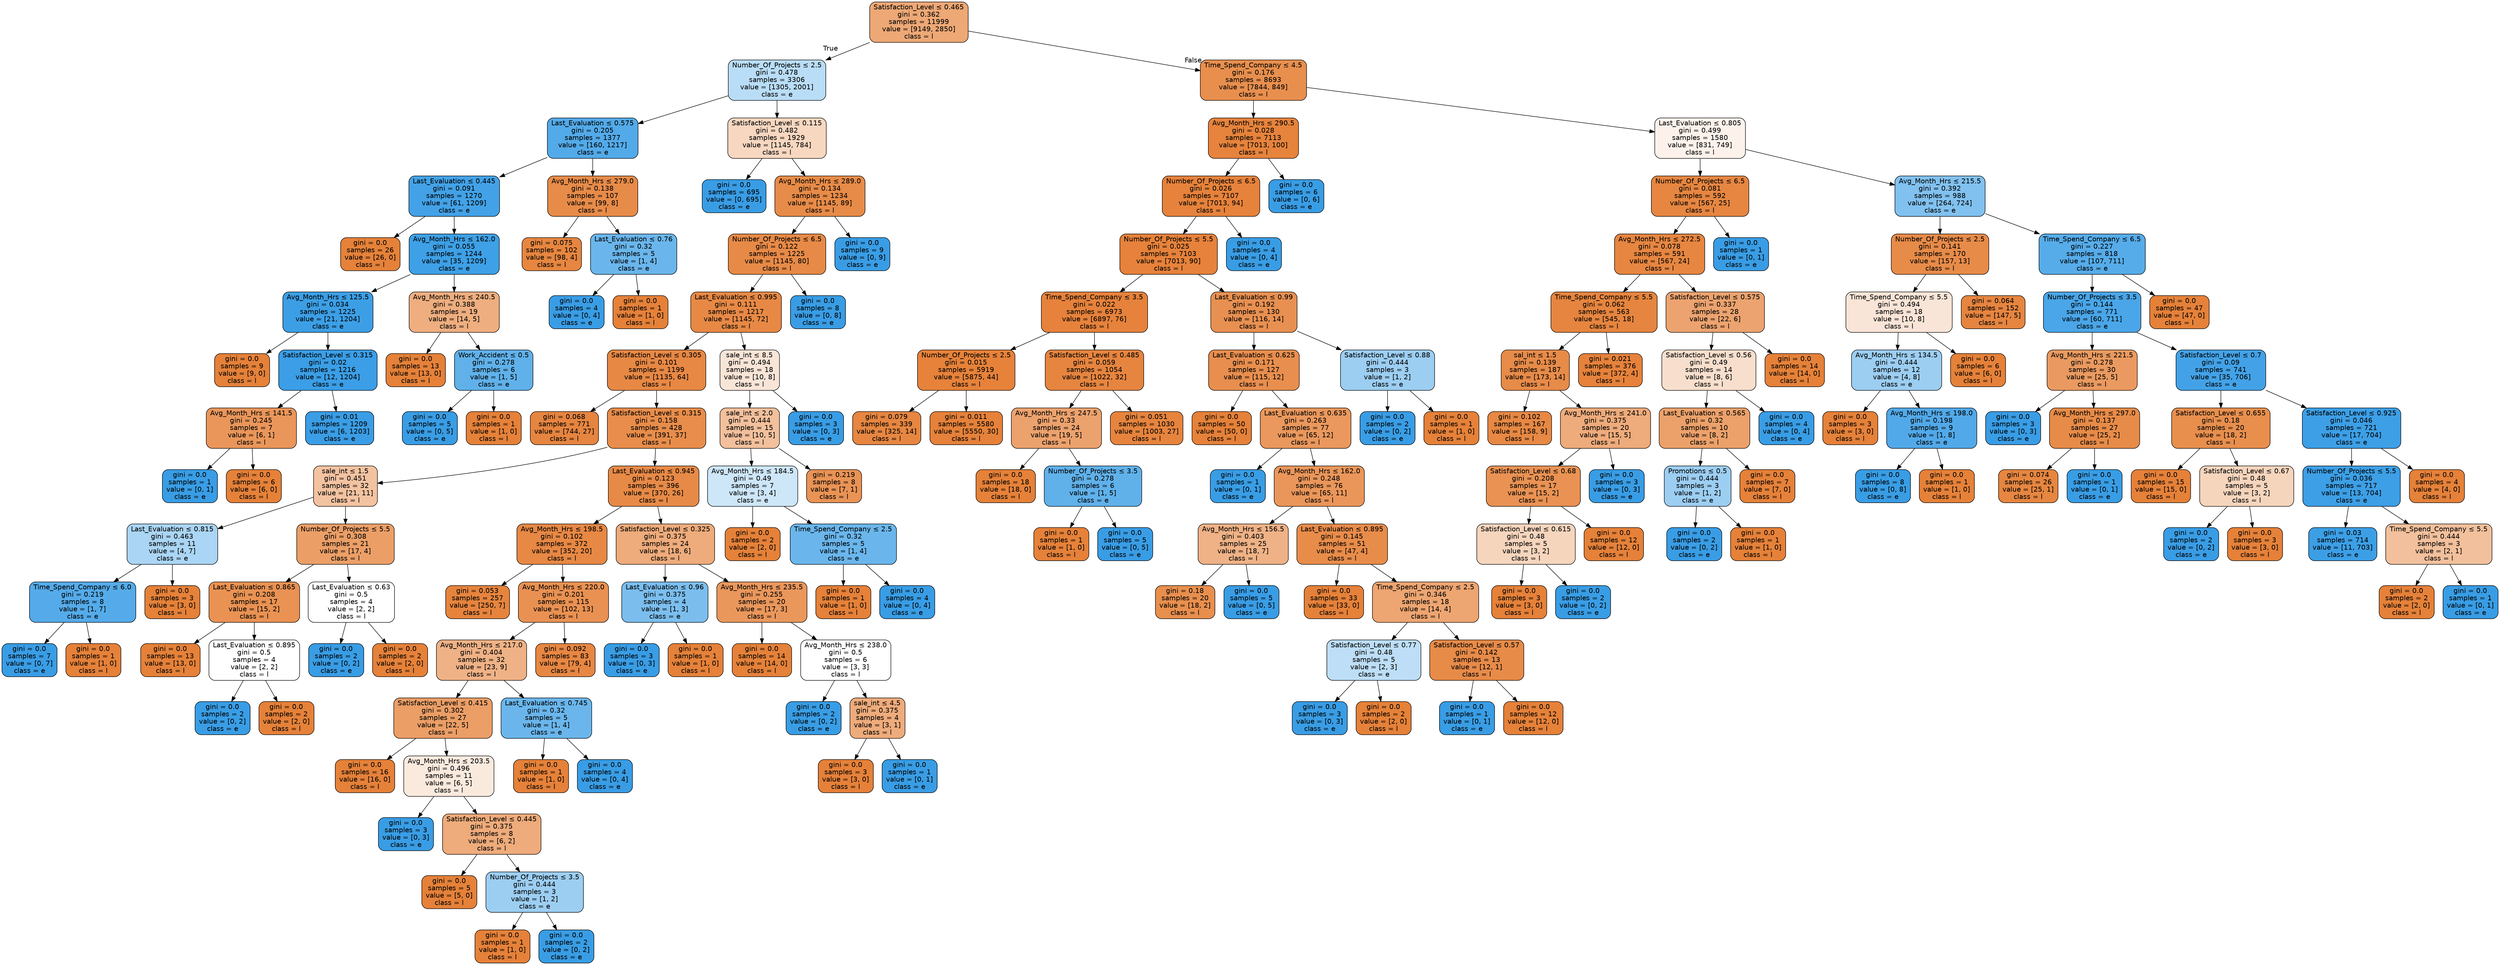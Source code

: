 digraph Tree {
node [shape=box, style="filled, rounded", color="black", fontname=helvetica] ;
edge [fontname=helvetica] ;
0 [label=<Satisfaction_Level &le; 0.465<br/>gini = 0.362<br/>samples = 11999<br/>value = [9149, 2850]<br/>class = l>, fillcolor="#e58139b0"] ;
1 [label=<Number_Of_Projects &le; 2.5<br/>gini = 0.478<br/>samples = 3306<br/>value = [1305, 2001]<br/>class = e>, fillcolor="#399de559"] ;
0 -> 1 [labeldistance=2.5, labelangle=45, headlabel="True"] ;
5 [label=<Last_Evaluation &le; 0.575<br/>gini = 0.205<br/>samples = 1377<br/>value = [160, 1217]<br/>class = e>, fillcolor="#399de5dd"] ;
1 -> 5 ;
13 [label=<Last_Evaluation &le; 0.445<br/>gini = 0.091<br/>samples = 1270<br/>value = [61, 1209]<br/>class = e>, fillcolor="#399de5f2"] ;
5 -> 13 ;
17 [label=<gini = 0.0<br/>samples = 26<br/>value = [26, 0]<br/>class = l>, fillcolor="#e58139ff"] ;
13 -> 17 ;
18 [label=<Avg_Month_Hrs &le; 162.0<br/>gini = 0.055<br/>samples = 1244<br/>value = [35, 1209]<br/>class = e>, fillcolor="#399de5f8"] ;
13 -> 18 ;
23 [label=<Avg_Month_Hrs &le; 125.5<br/>gini = 0.034<br/>samples = 1225<br/>value = [21, 1204]<br/>class = e>, fillcolor="#399de5fb"] ;
18 -> 23 ;
25 [label=<gini = 0.0<br/>samples = 9<br/>value = [9, 0]<br/>class = l>, fillcolor="#e58139ff"] ;
23 -> 25 ;
26 [label=<Satisfaction_Level &le; 0.315<br/>gini = 0.02<br/>samples = 1216<br/>value = [12, 1204]<br/>class = e>, fillcolor="#399de5fc"] ;
23 -> 26 ;
33 [label=<Avg_Month_Hrs &le; 141.5<br/>gini = 0.245<br/>samples = 7<br/>value = [6, 1]<br/>class = l>, fillcolor="#e58139d4"] ;
26 -> 33 ;
75 [label=<gini = 0.0<br/>samples = 1<br/>value = [0, 1]<br/>class = e>, fillcolor="#399de5ff"] ;
33 -> 75 ;
76 [label=<gini = 0.0<br/>samples = 6<br/>value = [6, 0]<br/>class = l>, fillcolor="#e58139ff"] ;
33 -> 76 ;
34 [label=<gini = 0.01<br/>samples = 1209<br/>value = [6, 1203]<br/>class = e>, fillcolor="#399de5fe"] ;
26 -> 34 ;
24 [label=<Avg_Month_Hrs &le; 240.5<br/>gini = 0.388<br/>samples = 19<br/>value = [14, 5]<br/>class = l>, fillcolor="#e58139a4"] ;
18 -> 24 ;
39 [label=<gini = 0.0<br/>samples = 13<br/>value = [13, 0]<br/>class = l>, fillcolor="#e58139ff"] ;
24 -> 39 ;
40 [label=<Work_Accident &le; 0.5<br/>gini = 0.278<br/>samples = 6<br/>value = [1, 5]<br/>class = e>, fillcolor="#399de5cc"] ;
24 -> 40 ;
77 [label=<gini = 0.0<br/>samples = 5<br/>value = [0, 5]<br/>class = e>, fillcolor="#399de5ff"] ;
40 -> 77 ;
78 [label=<gini = 0.0<br/>samples = 1<br/>value = [1, 0]<br/>class = l>, fillcolor="#e58139ff"] ;
40 -> 78 ;
14 [label=<Avg_Month_Hrs &le; 279.0<br/>gini = 0.138<br/>samples = 107<br/>value = [99, 8]<br/>class = l>, fillcolor="#e58139ea"] ;
5 -> 14 ;
41 [label=<gini = 0.075<br/>samples = 102<br/>value = [98, 4]<br/>class = l>, fillcolor="#e58139f5"] ;
14 -> 41 ;
42 [label=<Last_Evaluation &le; 0.76<br/>gini = 0.32<br/>samples = 5<br/>value = [1, 4]<br/>class = e>, fillcolor="#399de5bf"] ;
14 -> 42 ;
79 [label=<gini = 0.0<br/>samples = 4<br/>value = [0, 4]<br/>class = e>, fillcolor="#399de5ff"] ;
42 -> 79 ;
80 [label=<gini = 0.0<br/>samples = 1<br/>value = [1, 0]<br/>class = l>, fillcolor="#e58139ff"] ;
42 -> 80 ;
6 [label=<Satisfaction_Level &le; 0.115<br/>gini = 0.482<br/>samples = 1929<br/>value = [1145, 784]<br/>class = l>, fillcolor="#e5813950"] ;
1 -> 6 ;
7 [label=<gini = 0.0<br/>samples = 695<br/>value = [0, 695]<br/>class = e>, fillcolor="#399de5ff"] ;
6 -> 7 ;
8 [label=<Avg_Month_Hrs &le; 289.0<br/>gini = 0.134<br/>samples = 1234<br/>value = [1145, 89]<br/>class = l>, fillcolor="#e58139eb"] ;
6 -> 8 ;
27 [label=<Number_Of_Projects &le; 6.5<br/>gini = 0.122<br/>samples = 1225<br/>value = [1145, 80]<br/>class = l>, fillcolor="#e58139ed"] ;
8 -> 27 ;
29 [label=<Last_Evaluation &le; 0.995<br/>gini = 0.111<br/>samples = 1217<br/>value = [1145, 72]<br/>class = l>, fillcolor="#e58139ef"] ;
27 -> 29 ;
45 [label=<Satisfaction_Level &le; 0.305<br/>gini = 0.101<br/>samples = 1199<br/>value = [1135, 64]<br/>class = l>, fillcolor="#e58139f1"] ;
29 -> 45 ;
89 [label=<gini = 0.068<br/>samples = 771<br/>value = [744, 27]<br/>class = l>, fillcolor="#e58139f6"] ;
45 -> 89 ;
90 [label=<Satisfaction_Level &le; 0.315<br/>gini = 0.158<br/>samples = 428<br/>value = [391, 37]<br/>class = l>, fillcolor="#e58139e7"] ;
45 -> 90 ;
91 [label=<sale_int &le; 1.5<br/>gini = 0.451<br/>samples = 32<br/>value = [21, 11]<br/>class = l>, fillcolor="#e5813979"] ;
90 -> 91 ;
93 [label=<Last_Evaluation &le; 0.815<br/>gini = 0.463<br/>samples = 11<br/>value = [4, 7]<br/>class = e>, fillcolor="#399de56d"] ;
91 -> 93 ;
95 [label=<Time_Spend_Company &le; 6.0<br/>gini = 0.219<br/>samples = 8<br/>value = [1, 7]<br/>class = e>, fillcolor="#399de5db"] ;
93 -> 95 ;
97 [label=<gini = 0.0<br/>samples = 7<br/>value = [0, 7]<br/>class = e>, fillcolor="#399de5ff"] ;
95 -> 97 ;
98 [label=<gini = 0.0<br/>samples = 1<br/>value = [1, 0]<br/>class = l>, fillcolor="#e58139ff"] ;
95 -> 98 ;
96 [label=<gini = 0.0<br/>samples = 3<br/>value = [3, 0]<br/>class = l>, fillcolor="#e58139ff"] ;
93 -> 96 ;
94 [label=<Number_Of_Projects &le; 5.5<br/>gini = 0.308<br/>samples = 21<br/>value = [17, 4]<br/>class = l>, fillcolor="#e58139c3"] ;
91 -> 94 ;
161 [label=<Last_Evaluation &le; 0.865<br/>gini = 0.208<br/>samples = 17<br/>value = [15, 2]<br/>class = l>, fillcolor="#e58139dd"] ;
94 -> 161 ;
165 [label=<gini = 0.0<br/>samples = 13<br/>value = [13, 0]<br/>class = l>, fillcolor="#e58139ff"] ;
161 -> 165 ;
166 [label=<Last_Evaluation &le; 0.895<br/>gini = 0.5<br/>samples = 4<br/>value = [2, 2]<br/>class = l>, fillcolor="#e5813900"] ;
161 -> 166 ;
167 [label=<gini = 0.0<br/>samples = 2<br/>value = [0, 2]<br/>class = e>, fillcolor="#399de5ff"] ;
166 -> 167 ;
168 [label=<gini = 0.0<br/>samples = 2<br/>value = [2, 0]<br/>class = l>, fillcolor="#e58139ff"] ;
166 -> 168 ;
162 [label=<Last_Evaluation &le; 0.63<br/>gini = 0.5<br/>samples = 4<br/>value = [2, 2]<br/>class = l>, fillcolor="#e5813900"] ;
94 -> 162 ;
163 [label=<gini = 0.0<br/>samples = 2<br/>value = [0, 2]<br/>class = e>, fillcolor="#399de5ff"] ;
162 -> 163 ;
164 [label=<gini = 0.0<br/>samples = 2<br/>value = [2, 0]<br/>class = l>, fillcolor="#e58139ff"] ;
162 -> 164 ;
92 [label=<Last_Evaluation &le; 0.945<br/>gini = 0.123<br/>samples = 396<br/>value = [370, 26]<br/>class = l>, fillcolor="#e58139ed"] ;
90 -> 92 ;
99 [label=<Avg_Month_Hrs &le; 198.5<br/>gini = 0.102<br/>samples = 372<br/>value = [352, 20]<br/>class = l>, fillcolor="#e58139f1"] ;
92 -> 99 ;
127 [label=<gini = 0.053<br/>samples = 257<br/>value = [250, 7]<br/>class = l>, fillcolor="#e58139f8"] ;
99 -> 127 ;
128 [label=<Avg_Month_Hrs &le; 220.0<br/>gini = 0.201<br/>samples = 115<br/>value = [102, 13]<br/>class = l>, fillcolor="#e58139de"] ;
99 -> 128 ;
129 [label=<Avg_Month_Hrs &le; 217.0<br/>gini = 0.404<br/>samples = 32<br/>value = [23, 9]<br/>class = l>, fillcolor="#e581399b"] ;
128 -> 129 ;
131 [label=<Satisfaction_Level &le; 0.415<br/>gini = 0.302<br/>samples = 27<br/>value = [22, 5]<br/>class = l>, fillcolor="#e58139c5"] ;
129 -> 131 ;
133 [label=<gini = 0.0<br/>samples = 16<br/>value = [16, 0]<br/>class = l>, fillcolor="#e58139ff"] ;
131 -> 133 ;
134 [label=<Avg_Month_Hrs &le; 203.5<br/>gini = 0.496<br/>samples = 11<br/>value = [6, 5]<br/>class = l>, fillcolor="#e581392a"] ;
131 -> 134 ;
135 [label=<gini = 0.0<br/>samples = 3<br/>value = [0, 3]<br/>class = e>, fillcolor="#399de5ff"] ;
134 -> 135 ;
136 [label=<Satisfaction_Level &le; 0.445<br/>gini = 0.375<br/>samples = 8<br/>value = [6, 2]<br/>class = l>, fillcolor="#e58139aa"] ;
134 -> 136 ;
137 [label=<gini = 0.0<br/>samples = 5<br/>value = [5, 0]<br/>class = l>, fillcolor="#e58139ff"] ;
136 -> 137 ;
138 [label=<Number_Of_Projects &le; 3.5<br/>gini = 0.444<br/>samples = 3<br/>value = [1, 2]<br/>class = e>, fillcolor="#399de57f"] ;
136 -> 138 ;
141 [label=<gini = 0.0<br/>samples = 1<br/>value = [1, 0]<br/>class = l>, fillcolor="#e58139ff"] ;
138 -> 141 ;
142 [label=<gini = 0.0<br/>samples = 2<br/>value = [0, 2]<br/>class = e>, fillcolor="#399de5ff"] ;
138 -> 142 ;
132 [label=<Last_Evaluation &le; 0.745<br/>gini = 0.32<br/>samples = 5<br/>value = [1, 4]<br/>class = e>, fillcolor="#399de5bf"] ;
129 -> 132 ;
139 [label=<gini = 0.0<br/>samples = 1<br/>value = [1, 0]<br/>class = l>, fillcolor="#e58139ff"] ;
132 -> 139 ;
140 [label=<gini = 0.0<br/>samples = 4<br/>value = [0, 4]<br/>class = e>, fillcolor="#399de5ff"] ;
132 -> 140 ;
130 [label=<gini = 0.092<br/>samples = 83<br/>value = [79, 4]<br/>class = l>, fillcolor="#e58139f2"] ;
128 -> 130 ;
100 [label=<Satisfaction_Level &le; 0.325<br/>gini = 0.375<br/>samples = 24<br/>value = [18, 6]<br/>class = l>, fillcolor="#e58139aa"] ;
92 -> 100 ;
101 [label=<Last_Evaluation &le; 0.96<br/>gini = 0.375<br/>samples = 4<br/>value = [1, 3]<br/>class = e>, fillcolor="#399de5aa"] ;
100 -> 101 ;
107 [label=<gini = 0.0<br/>samples = 3<br/>value = [0, 3]<br/>class = e>, fillcolor="#399de5ff"] ;
101 -> 107 ;
108 [label=<gini = 0.0<br/>samples = 1<br/>value = [1, 0]<br/>class = l>, fillcolor="#e58139ff"] ;
101 -> 108 ;
102 [label=<Avg_Month_Hrs &le; 235.5<br/>gini = 0.255<br/>samples = 20<br/>value = [17, 3]<br/>class = l>, fillcolor="#e58139d2"] ;
100 -> 102 ;
103 [label=<gini = 0.0<br/>samples = 14<br/>value = [14, 0]<br/>class = l>, fillcolor="#e58139ff"] ;
102 -> 103 ;
104 [label=<Avg_Month_Hrs &le; 238.0<br/>gini = 0.5<br/>samples = 6<br/>value = [3, 3]<br/>class = l>, fillcolor="#e5813900"] ;
102 -> 104 ;
105 [label=<gini = 0.0<br/>samples = 2<br/>value = [0, 2]<br/>class = e>, fillcolor="#399de5ff"] ;
104 -> 105 ;
106 [label=<sale_int &le; 4.5<br/>gini = 0.375<br/>samples = 4<br/>value = [3, 1]<br/>class = l>, fillcolor="#e58139aa"] ;
104 -> 106 ;
109 [label=<gini = 0.0<br/>samples = 3<br/>value = [3, 0]<br/>class = l>, fillcolor="#e58139ff"] ;
106 -> 109 ;
110 [label=<gini = 0.0<br/>samples = 1<br/>value = [0, 1]<br/>class = e>, fillcolor="#399de5ff"] ;
106 -> 110 ;
46 [label=<sale_int &le; 8.5<br/>gini = 0.494<br/>samples = 18<br/>value = [10, 8]<br/>class = l>, fillcolor="#e5813933"] ;
29 -> 46 ;
57 [label=<sale_int &le; 2.0<br/>gini = 0.444<br/>samples = 15<br/>value = [10, 5]<br/>class = l>, fillcolor="#e581397f"] ;
46 -> 57 ;
81 [label=<Avg_Month_Hrs &le; 184.5<br/>gini = 0.49<br/>samples = 7<br/>value = [3, 4]<br/>class = e>, fillcolor="#399de540"] ;
57 -> 81 ;
83 [label=<gini = 0.0<br/>samples = 2<br/>value = [2, 0]<br/>class = l>, fillcolor="#e58139ff"] ;
81 -> 83 ;
84 [label=<Time_Spend_Company &le; 2.5<br/>gini = 0.32<br/>samples = 5<br/>value = [1, 4]<br/>class = e>, fillcolor="#399de5bf"] ;
81 -> 84 ;
85 [label=<gini = 0.0<br/>samples = 1<br/>value = [1, 0]<br/>class = l>, fillcolor="#e58139ff"] ;
84 -> 85 ;
86 [label=<gini = 0.0<br/>samples = 4<br/>value = [0, 4]<br/>class = e>, fillcolor="#399de5ff"] ;
84 -> 86 ;
82 [label=<gini = 0.219<br/>samples = 8<br/>value = [7, 1]<br/>class = l>, fillcolor="#e58139db"] ;
57 -> 82 ;
58 [label=<gini = 0.0<br/>samples = 3<br/>value = [0, 3]<br/>class = e>, fillcolor="#399de5ff"] ;
46 -> 58 ;
30 [label=<gini = 0.0<br/>samples = 8<br/>value = [0, 8]<br/>class = e>, fillcolor="#399de5ff"] ;
27 -> 30 ;
28 [label=<gini = 0.0<br/>samples = 9<br/>value = [0, 9]<br/>class = e>, fillcolor="#399de5ff"] ;
8 -> 28 ;
2 [label=<Time_Spend_Company &le; 4.5<br/>gini = 0.176<br/>samples = 8693<br/>value = [7844, 849]<br/>class = l>, fillcolor="#e58139e3"] ;
0 -> 2 [labeldistance=2.5, labelangle=-45, headlabel="False"] ;
3 [label=<Avg_Month_Hrs &le; 290.5<br/>gini = 0.028<br/>samples = 7113<br/>value = [7013, 100]<br/>class = l>, fillcolor="#e58139fb"] ;
2 -> 3 ;
31 [label=<Number_Of_Projects &le; 6.5<br/>gini = 0.026<br/>samples = 7107<br/>value = [7013, 94]<br/>class = l>, fillcolor="#e58139fc"] ;
3 -> 31 ;
35 [label=<Number_Of_Projects &le; 5.5<br/>gini = 0.025<br/>samples = 7103<br/>value = [7013, 90]<br/>class = l>, fillcolor="#e58139fc"] ;
31 -> 35 ;
55 [label=<Time_Spend_Company &le; 3.5<br/>gini = 0.022<br/>samples = 6973<br/>value = [6897, 76]<br/>class = l>, fillcolor="#e58139fc"] ;
35 -> 55 ;
169 [label=<Number_Of_Projects &le; 2.5<br/>gini = 0.015<br/>samples = 5919<br/>value = [5875, 44]<br/>class = l>, fillcolor="#e58139fd"] ;
55 -> 169 ;
177 [label=<gini = 0.079<br/>samples = 339<br/>value = [325, 14]<br/>class = l>, fillcolor="#e58139f4"] ;
169 -> 177 ;
178 [label=<gini = 0.011<br/>samples = 5580<br/>value = [5550, 30]<br/>class = l>, fillcolor="#e58139fe"] ;
169 -> 178 ;
170 [label=<Satisfaction_Level &le; 0.485<br/>gini = 0.059<br/>samples = 1054<br/>value = [1022, 32]<br/>class = l>, fillcolor="#e58139f7"] ;
55 -> 170 ;
171 [label=<Avg_Month_Hrs &le; 247.5<br/>gini = 0.33<br/>samples = 24<br/>value = [19, 5]<br/>class = l>, fillcolor="#e58139bc"] ;
170 -> 171 ;
173 [label=<gini = 0.0<br/>samples = 18<br/>value = [18, 0]<br/>class = l>, fillcolor="#e58139ff"] ;
171 -> 173 ;
174 [label=<Number_Of_Projects &le; 3.5<br/>gini = 0.278<br/>samples = 6<br/>value = [1, 5]<br/>class = e>, fillcolor="#399de5cc"] ;
171 -> 174 ;
175 [label=<gini = 0.0<br/>samples = 1<br/>value = [1, 0]<br/>class = l>, fillcolor="#e58139ff"] ;
174 -> 175 ;
176 [label=<gini = 0.0<br/>samples = 5<br/>value = [0, 5]<br/>class = e>, fillcolor="#399de5ff"] ;
174 -> 176 ;
172 [label=<gini = 0.051<br/>samples = 1030<br/>value = [1003, 27]<br/>class = l>, fillcolor="#e58139f8"] ;
170 -> 172 ;
56 [label=<Last_Evaluation &le; 0.99<br/>gini = 0.192<br/>samples = 130<br/>value = [116, 14]<br/>class = l>, fillcolor="#e58139e0"] ;
35 -> 56 ;
59 [label=<Last_Evaluation &le; 0.625<br/>gini = 0.171<br/>samples = 127<br/>value = [115, 12]<br/>class = l>, fillcolor="#e58139e4"] ;
56 -> 59 ;
87 [label=<gini = 0.0<br/>samples = 50<br/>value = [50, 0]<br/>class = l>, fillcolor="#e58139ff"] ;
59 -> 87 ;
88 [label=<Last_Evaluation &le; 0.635<br/>gini = 0.263<br/>samples = 77<br/>value = [65, 12]<br/>class = l>, fillcolor="#e58139d0"] ;
59 -> 88 ;
111 [label=<gini = 0.0<br/>samples = 1<br/>value = [0, 1]<br/>class = e>, fillcolor="#399de5ff"] ;
88 -> 111 ;
112 [label=<Avg_Month_Hrs &le; 162.0<br/>gini = 0.248<br/>samples = 76<br/>value = [65, 11]<br/>class = l>, fillcolor="#e58139d4"] ;
88 -> 112 ;
113 [label=<Avg_Month_Hrs &le; 156.5<br/>gini = 0.403<br/>samples = 25<br/>value = [18, 7]<br/>class = l>, fillcolor="#e581399c"] ;
112 -> 113 ;
115 [label=<gini = 0.18<br/>samples = 20<br/>value = [18, 2]<br/>class = l>, fillcolor="#e58139e3"] ;
113 -> 115 ;
116 [label=<gini = 0.0<br/>samples = 5<br/>value = [0, 5]<br/>class = e>, fillcolor="#399de5ff"] ;
113 -> 116 ;
114 [label=<Last_Evaluation &le; 0.895<br/>gini = 0.145<br/>samples = 51<br/>value = [47, 4]<br/>class = l>, fillcolor="#e58139e9"] ;
112 -> 114 ;
143 [label=<gini = 0.0<br/>samples = 33<br/>value = [33, 0]<br/>class = l>, fillcolor="#e58139ff"] ;
114 -> 143 ;
144 [label=<Time_Spend_Company &le; 2.5<br/>gini = 0.346<br/>samples = 18<br/>value = [14, 4]<br/>class = l>, fillcolor="#e58139b6"] ;
114 -> 144 ;
145 [label=<Satisfaction_Level &le; 0.77<br/>gini = 0.48<br/>samples = 5<br/>value = [2, 3]<br/>class = e>, fillcolor="#399de555"] ;
144 -> 145 ;
147 [label=<gini = 0.0<br/>samples = 3<br/>value = [0, 3]<br/>class = e>, fillcolor="#399de5ff"] ;
145 -> 147 ;
148 [label=<gini = 0.0<br/>samples = 2<br/>value = [2, 0]<br/>class = l>, fillcolor="#e58139ff"] ;
145 -> 148 ;
146 [label=<Satisfaction_Level &le; 0.57<br/>gini = 0.142<br/>samples = 13<br/>value = [12, 1]<br/>class = l>, fillcolor="#e58139ea"] ;
144 -> 146 ;
149 [label=<gini = 0.0<br/>samples = 1<br/>value = [0, 1]<br/>class = e>, fillcolor="#399de5ff"] ;
146 -> 149 ;
150 [label=<gini = 0.0<br/>samples = 12<br/>value = [12, 0]<br/>class = l>, fillcolor="#e58139ff"] ;
146 -> 150 ;
60 [label=<Satisfaction_Level &le; 0.88<br/>gini = 0.444<br/>samples = 3<br/>value = [1, 2]<br/>class = e>, fillcolor="#399de57f"] ;
56 -> 60 ;
119 [label=<gini = 0.0<br/>samples = 2<br/>value = [0, 2]<br/>class = e>, fillcolor="#399de5ff"] ;
60 -> 119 ;
120 [label=<gini = 0.0<br/>samples = 1<br/>value = [1, 0]<br/>class = l>, fillcolor="#e58139ff"] ;
60 -> 120 ;
36 [label=<gini = 0.0<br/>samples = 4<br/>value = [0, 4]<br/>class = e>, fillcolor="#399de5ff"] ;
31 -> 36 ;
32 [label=<gini = 0.0<br/>samples = 6<br/>value = [0, 6]<br/>class = e>, fillcolor="#399de5ff"] ;
3 -> 32 ;
4 [label=<Last_Evaluation &le; 0.805<br/>gini = 0.499<br/>samples = 1580<br/>value = [831, 749]<br/>class = l>, fillcolor="#e5813919"] ;
2 -> 4 ;
9 [label=<Number_Of_Projects &le; 6.5<br/>gini = 0.081<br/>samples = 592<br/>value = [567, 25]<br/>class = l>, fillcolor="#e58139f4"] ;
4 -> 9 ;
61 [label=<Avg_Month_Hrs &le; 272.5<br/>gini = 0.078<br/>samples = 591<br/>value = [567, 24]<br/>class = l>, fillcolor="#e58139f4"] ;
9 -> 61 ;
67 [label=<Time_Spend_Company &le; 5.5<br/>gini = 0.062<br/>samples = 563<br/>value = [545, 18]<br/>class = l>, fillcolor="#e58139f7"] ;
61 -> 67 ;
151 [label=<sal_int &le; 1.5<br/>gini = 0.139<br/>samples = 187<br/>value = [173, 14]<br/>class = l>, fillcolor="#e58139ea"] ;
67 -> 151 ;
153 [label=<gini = 0.102<br/>samples = 167<br/>value = [158, 9]<br/>class = l>, fillcolor="#e58139f0"] ;
151 -> 153 ;
154 [label=<Avg_Month_Hrs &le; 241.0<br/>gini = 0.375<br/>samples = 20<br/>value = [15, 5]<br/>class = l>, fillcolor="#e58139aa"] ;
151 -> 154 ;
155 [label=<Satisfaction_Level &le; 0.68<br/>gini = 0.208<br/>samples = 17<br/>value = [15, 2]<br/>class = l>, fillcolor="#e58139dd"] ;
154 -> 155 ;
157 [label=<Satisfaction_Level &le; 0.615<br/>gini = 0.48<br/>samples = 5<br/>value = [3, 2]<br/>class = l>, fillcolor="#e5813955"] ;
155 -> 157 ;
159 [label=<gini = 0.0<br/>samples = 3<br/>value = [3, 0]<br/>class = l>, fillcolor="#e58139ff"] ;
157 -> 159 ;
160 [label=<gini = 0.0<br/>samples = 2<br/>value = [0, 2]<br/>class = e>, fillcolor="#399de5ff"] ;
157 -> 160 ;
158 [label=<gini = 0.0<br/>samples = 12<br/>value = [12, 0]<br/>class = l>, fillcolor="#e58139ff"] ;
155 -> 158 ;
156 [label=<gini = 0.0<br/>samples = 3<br/>value = [0, 3]<br/>class = e>, fillcolor="#399de5ff"] ;
154 -> 156 ;
152 [label=<gini = 0.021<br/>samples = 376<br/>value = [372, 4]<br/>class = l>, fillcolor="#e58139fc"] ;
67 -> 152 ;
68 [label=<Satisfaction_Level &le; 0.575<br/>gini = 0.337<br/>samples = 28<br/>value = [22, 6]<br/>class = l>, fillcolor="#e58139b9"] ;
61 -> 68 ;
69 [label=<Satisfaction_Level &le; 0.56<br/>gini = 0.49<br/>samples = 14<br/>value = [8, 6]<br/>class = l>, fillcolor="#e5813940"] ;
68 -> 69 ;
71 [label=<Last_Evaluation &le; 0.565<br/>gini = 0.32<br/>samples = 10<br/>value = [8, 2]<br/>class = l>, fillcolor="#e58139bf"] ;
69 -> 71 ;
73 [label=<Promotions &le; 0.5<br/>gini = 0.444<br/>samples = 3<br/>value = [1, 2]<br/>class = e>, fillcolor="#399de57f"] ;
71 -> 73 ;
117 [label=<gini = 0.0<br/>samples = 2<br/>value = [0, 2]<br/>class = e>, fillcolor="#399de5ff"] ;
73 -> 117 ;
118 [label=<gini = 0.0<br/>samples = 1<br/>value = [1, 0]<br/>class = l>, fillcolor="#e58139ff"] ;
73 -> 118 ;
74 [label=<gini = 0.0<br/>samples = 7<br/>value = [7, 0]<br/>class = l>, fillcolor="#e58139ff"] ;
71 -> 74 ;
72 [label=<gini = 0.0<br/>samples = 4<br/>value = [0, 4]<br/>class = e>, fillcolor="#399de5ff"] ;
69 -> 72 ;
70 [label=<gini = 0.0<br/>samples = 14<br/>value = [14, 0]<br/>class = l>, fillcolor="#e58139ff"] ;
68 -> 70 ;
62 [label=<gini = 0.0<br/>samples = 1<br/>value = [0, 1]<br/>class = e>, fillcolor="#399de5ff"] ;
9 -> 62 ;
10 [label=<Avg_Month_Hrs &le; 215.5<br/>gini = 0.392<br/>samples = 988<br/>value = [264, 724]<br/>class = e>, fillcolor="#399de5a2"] ;
4 -> 10 ;
11 [label=<Number_Of_Projects &le; 2.5<br/>gini = 0.141<br/>samples = 170<br/>value = [157, 13]<br/>class = l>, fillcolor="#e58139ea"] ;
10 -> 11 ;
43 [label=<Time_Spend_Company &le; 5.5<br/>gini = 0.494<br/>samples = 18<br/>value = [10, 8]<br/>class = l>, fillcolor="#e5813933"] ;
11 -> 43 ;
49 [label=<Avg_Month_Hrs &le; 134.5<br/>gini = 0.444<br/>samples = 12<br/>value = [4, 8]<br/>class = e>, fillcolor="#399de57f"] ;
43 -> 49 ;
51 [label=<gini = 0.0<br/>samples = 3<br/>value = [3, 0]<br/>class = l>, fillcolor="#e58139ff"] ;
49 -> 51 ;
52 [label=<Avg_Month_Hrs &le; 198.0<br/>gini = 0.198<br/>samples = 9<br/>value = [1, 8]<br/>class = e>, fillcolor="#399de5df"] ;
49 -> 52 ;
65 [label=<gini = 0.0<br/>samples = 8<br/>value = [0, 8]<br/>class = e>, fillcolor="#399de5ff"] ;
52 -> 65 ;
66 [label=<gini = 0.0<br/>samples = 1<br/>value = [1, 0]<br/>class = l>, fillcolor="#e58139ff"] ;
52 -> 66 ;
50 [label=<gini = 0.0<br/>samples = 6<br/>value = [6, 0]<br/>class = l>, fillcolor="#e58139ff"] ;
43 -> 50 ;
44 [label=<gini = 0.064<br/>samples = 152<br/>value = [147, 5]<br/>class = l>, fillcolor="#e58139f6"] ;
11 -> 44 ;
12 [label=<Time_Spend_Company &le; 6.5<br/>gini = 0.227<br/>samples = 818<br/>value = [107, 711]<br/>class = e>, fillcolor="#399de5d9"] ;
10 -> 12 ;
15 [label=<Number_Of_Projects &le; 3.5<br/>gini = 0.144<br/>samples = 771<br/>value = [60, 711]<br/>class = e>, fillcolor="#399de5e9"] ;
12 -> 15 ;
19 [label=<Avg_Month_Hrs &le; 221.5<br/>gini = 0.278<br/>samples = 30<br/>value = [25, 5]<br/>class = l>, fillcolor="#e58139cc"] ;
15 -> 19 ;
47 [label=<gini = 0.0<br/>samples = 3<br/>value = [0, 3]<br/>class = e>, fillcolor="#399de5ff"] ;
19 -> 47 ;
48 [label=<Avg_Month_Hrs &le; 297.0<br/>gini = 0.137<br/>samples = 27<br/>value = [25, 2]<br/>class = l>, fillcolor="#e58139eb"] ;
19 -> 48 ;
63 [label=<gini = 0.074<br/>samples = 26<br/>value = [25, 1]<br/>class = l>, fillcolor="#e58139f5"] ;
48 -> 63 ;
64 [label=<gini = 0.0<br/>samples = 1<br/>value = [0, 1]<br/>class = e>, fillcolor="#399de5ff"] ;
48 -> 64 ;
20 [label=<Satisfaction_Level &le; 0.7<br/>gini = 0.09<br/>samples = 741<br/>value = [35, 706]<br/>class = e>, fillcolor="#399de5f2"] ;
15 -> 20 ;
21 [label=<Satisfaction_Level &le; 0.655<br/>gini = 0.18<br/>samples = 20<br/>value = [18, 2]<br/>class = l>, fillcolor="#e58139e3"] ;
20 -> 21 ;
123 [label=<gini = 0.0<br/>samples = 15<br/>value = [15, 0]<br/>class = l>, fillcolor="#e58139ff"] ;
21 -> 123 ;
124 [label=<Satisfaction_Level &le; 0.67<br/>gini = 0.48<br/>samples = 5<br/>value = [3, 2]<br/>class = l>, fillcolor="#e5813955"] ;
21 -> 124 ;
125 [label=<gini = 0.0<br/>samples = 2<br/>value = [0, 2]<br/>class = e>, fillcolor="#399de5ff"] ;
124 -> 125 ;
126 [label=<gini = 0.0<br/>samples = 3<br/>value = [3, 0]<br/>class = l>, fillcolor="#e58139ff"] ;
124 -> 126 ;
22 [label=<Satisfaction_Level &le; 0.925<br/>gini = 0.046<br/>samples = 721<br/>value = [17, 704]<br/>class = e>, fillcolor="#399de5f9"] ;
20 -> 22 ;
37 [label=<Number_Of_Projects &le; 5.5<br/>gini = 0.036<br/>samples = 717<br/>value = [13, 704]<br/>class = e>, fillcolor="#399de5fa"] ;
22 -> 37 ;
53 [label=<gini = 0.03<br/>samples = 714<br/>value = [11, 703]<br/>class = e>, fillcolor="#399de5fb"] ;
37 -> 53 ;
54 [label=<Time_Spend_Company &le; 5.5<br/>gini = 0.444<br/>samples = 3<br/>value = [2, 1]<br/>class = l>, fillcolor="#e581397f"] ;
37 -> 54 ;
121 [label=<gini = 0.0<br/>samples = 2<br/>value = [2, 0]<br/>class = l>, fillcolor="#e58139ff"] ;
54 -> 121 ;
122 [label=<gini = 0.0<br/>samples = 1<br/>value = [0, 1]<br/>class = e>, fillcolor="#399de5ff"] ;
54 -> 122 ;
38 [label=<gini = 0.0<br/>samples = 4<br/>value = [4, 0]<br/>class = l>, fillcolor="#e58139ff"] ;
22 -> 38 ;
16 [label=<gini = 0.0<br/>samples = 47<br/>value = [47, 0]<br/>class = l>, fillcolor="#e58139ff"] ;
12 -> 16 ;
}